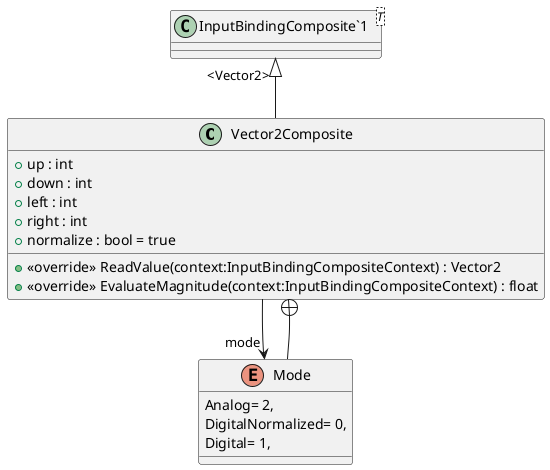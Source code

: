 @startuml
class Vector2Composite {
    + up : int
    + down : int
    + left : int
    + right : int
    + normalize : bool = true
    + <<override>> ReadValue(context:InputBindingCompositeContext) : Vector2
    + <<override>> EvaluateMagnitude(context:InputBindingCompositeContext) : float
}
class "InputBindingComposite`1"<T> {
}
enum Mode {
    Analog= 2,
    DigitalNormalized= 0,
    Digital= 1,
}
"InputBindingComposite`1" "<Vector2>" <|-- Vector2Composite
Vector2Composite --> "mode" Mode
Vector2Composite +-- Mode
@enduml
